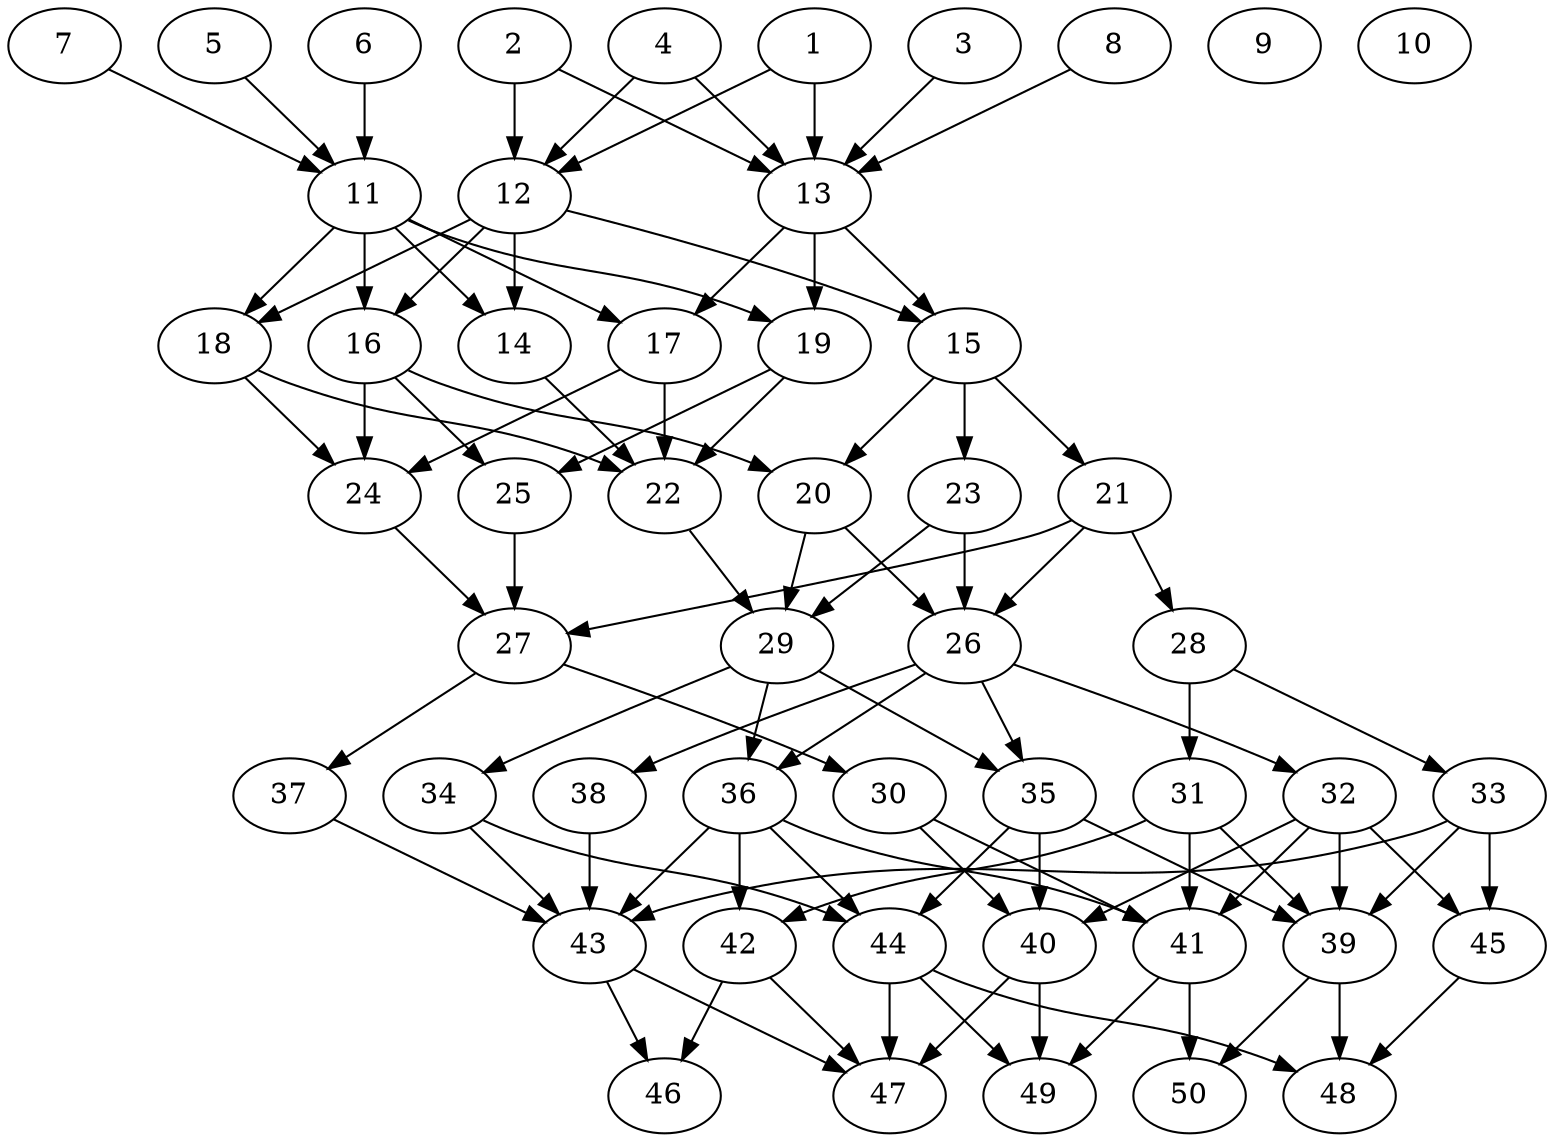 // DAG automatically generated by daggen at Thu Oct  3 14:07:57 2019
// ./daggen --dot -n 50 --ccr 0.5 --fat 0.5 --regular 0.5 --density 0.6 --mindata 5242880 --maxdata 52428800 
digraph G {
  1 [size="47325184", alpha="0.15", expect_size="23662592"] 
  1 -> 12 [size ="23662592"]
  1 -> 13 [size ="23662592"]
  2 [size="47534080", alpha="0.08", expect_size="23767040"] 
  2 -> 12 [size ="23767040"]
  2 -> 13 [size ="23767040"]
  3 [size="50184192", alpha="0.10", expect_size="25092096"] 
  3 -> 13 [size ="25092096"]
  4 [size="29544448", alpha="0.05", expect_size="14772224"] 
  4 -> 12 [size ="14772224"]
  4 -> 13 [size ="14772224"]
  5 [size="83959808", alpha="0.05", expect_size="41979904"] 
  5 -> 11 [size ="41979904"]
  6 [size="26040320", alpha="0.13", expect_size="13020160"] 
  6 -> 11 [size ="13020160"]
  7 [size="27416576", alpha="0.03", expect_size="13708288"] 
  7 -> 11 [size ="13708288"]
  8 [size="66914304", alpha="0.02", expect_size="33457152"] 
  8 -> 13 [size ="33457152"]
  9 [size="67155968", alpha="0.11", expect_size="33577984"] 
  10 [size="78522368", alpha="0.01", expect_size="39261184"] 
  11 [size="28299264", alpha="0.13", expect_size="14149632"] 
  11 -> 14 [size ="14149632"]
  11 -> 16 [size ="14149632"]
  11 -> 17 [size ="14149632"]
  11 -> 18 [size ="14149632"]
  11 -> 19 [size ="14149632"]
  12 [size="99629056", alpha="0.07", expect_size="49814528"] 
  12 -> 14 [size ="49814528"]
  12 -> 15 [size ="49814528"]
  12 -> 16 [size ="49814528"]
  12 -> 18 [size ="49814528"]
  13 [size="44232704", alpha="0.03", expect_size="22116352"] 
  13 -> 15 [size ="22116352"]
  13 -> 17 [size ="22116352"]
  13 -> 19 [size ="22116352"]
  14 [size="90374144", alpha="0.16", expect_size="45187072"] 
  14 -> 22 [size ="45187072"]
  15 [size="20989952", alpha="0.04", expect_size="10494976"] 
  15 -> 20 [size ="10494976"]
  15 -> 21 [size ="10494976"]
  15 -> 23 [size ="10494976"]
  16 [size="46153728", alpha="0.04", expect_size="23076864"] 
  16 -> 20 [size ="23076864"]
  16 -> 24 [size ="23076864"]
  16 -> 25 [size ="23076864"]
  17 [size="15431680", alpha="0.05", expect_size="7715840"] 
  17 -> 22 [size ="7715840"]
  17 -> 24 [size ="7715840"]
  18 [size="28368896", alpha="0.11", expect_size="14184448"] 
  18 -> 22 [size ="14184448"]
  18 -> 24 [size ="14184448"]
  19 [size="38926336", alpha="0.05", expect_size="19463168"] 
  19 -> 22 [size ="19463168"]
  19 -> 25 [size ="19463168"]
  20 [size="92237824", alpha="0.16", expect_size="46118912"] 
  20 -> 26 [size ="46118912"]
  20 -> 29 [size ="46118912"]
  21 [size="98383872", alpha="0.15", expect_size="49191936"] 
  21 -> 26 [size ="49191936"]
  21 -> 27 [size ="49191936"]
  21 -> 28 [size ="49191936"]
  22 [size="66312192", alpha="0.02", expect_size="33156096"] 
  22 -> 29 [size ="33156096"]
  23 [size="100485120", alpha="0.18", expect_size="50242560"] 
  23 -> 26 [size ="50242560"]
  23 -> 29 [size ="50242560"]
  24 [size="22308864", alpha="0.17", expect_size="11154432"] 
  24 -> 27 [size ="11154432"]
  25 [size="98160640", alpha="0.12", expect_size="49080320"] 
  25 -> 27 [size ="49080320"]
  26 [size="23187456", alpha="0.10", expect_size="11593728"] 
  26 -> 32 [size ="11593728"]
  26 -> 35 [size ="11593728"]
  26 -> 36 [size ="11593728"]
  26 -> 38 [size ="11593728"]
  27 [size="44197888", alpha="0.12", expect_size="22098944"] 
  27 -> 30 [size ="22098944"]
  27 -> 37 [size ="22098944"]
  28 [size="66197504", alpha="0.05", expect_size="33098752"] 
  28 -> 31 [size ="33098752"]
  28 -> 33 [size ="33098752"]
  29 [size="24348672", alpha="0.11", expect_size="12174336"] 
  29 -> 34 [size ="12174336"]
  29 -> 35 [size ="12174336"]
  29 -> 36 [size ="12174336"]
  30 [size="49143808", alpha="0.11", expect_size="24571904"] 
  30 -> 40 [size ="24571904"]
  30 -> 41 [size ="24571904"]
  31 [size="32333824", alpha="0.15", expect_size="16166912"] 
  31 -> 39 [size ="16166912"]
  31 -> 41 [size ="16166912"]
  31 -> 42 [size ="16166912"]
  32 [size="10756096", alpha="0.18", expect_size="5378048"] 
  32 -> 39 [size ="5378048"]
  32 -> 40 [size ="5378048"]
  32 -> 41 [size ="5378048"]
  32 -> 45 [size ="5378048"]
  33 [size="21460992", alpha="0.08", expect_size="10730496"] 
  33 -> 39 [size ="10730496"]
  33 -> 43 [size ="10730496"]
  33 -> 45 [size ="10730496"]
  34 [size="104151040", alpha="0.15", expect_size="52075520"] 
  34 -> 43 [size ="52075520"]
  34 -> 44 [size ="52075520"]
  35 [size="89139200", alpha="0.04", expect_size="44569600"] 
  35 -> 39 [size ="44569600"]
  35 -> 40 [size ="44569600"]
  35 -> 44 [size ="44569600"]
  36 [size="49903616", alpha="0.01", expect_size="24951808"] 
  36 -> 41 [size ="24951808"]
  36 -> 42 [size ="24951808"]
  36 -> 43 [size ="24951808"]
  36 -> 44 [size ="24951808"]
  37 [size="96370688", alpha="0.18", expect_size="48185344"] 
  37 -> 43 [size ="48185344"]
  38 [size="56727552", alpha="0.20", expect_size="28363776"] 
  38 -> 43 [size ="28363776"]
  39 [size="81776640", alpha="0.07", expect_size="40888320"] 
  39 -> 48 [size ="40888320"]
  39 -> 50 [size ="40888320"]
  40 [size="39446528", alpha="0.12", expect_size="19723264"] 
  40 -> 47 [size ="19723264"]
  40 -> 49 [size ="19723264"]
  41 [size="92145664", alpha="0.16", expect_size="46072832"] 
  41 -> 49 [size ="46072832"]
  41 -> 50 [size ="46072832"]
  42 [size="68945920", alpha="0.11", expect_size="34472960"] 
  42 -> 46 [size ="34472960"]
  42 -> 47 [size ="34472960"]
  43 [size="58990592", alpha="0.05", expect_size="29495296"] 
  43 -> 46 [size ="29495296"]
  43 -> 47 [size ="29495296"]
  44 [size="96028672", alpha="0.02", expect_size="48014336"] 
  44 -> 47 [size ="48014336"]
  44 -> 48 [size ="48014336"]
  44 -> 49 [size ="48014336"]
  45 [size="71206912", alpha="0.18", expect_size="35603456"] 
  45 -> 48 [size ="35603456"]
  46 [size="89403392", alpha="0.16", expect_size="44701696"] 
  47 [size="91914240", alpha="0.01", expect_size="45957120"] 
  48 [size="83687424", alpha="0.18", expect_size="41843712"] 
  49 [size="82606080", alpha="0.19", expect_size="41303040"] 
  50 [size="22740992", alpha="0.07", expect_size="11370496"] 
}
